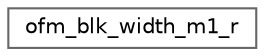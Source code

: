 digraph "Graphical Class Hierarchy"
{
 // LATEX_PDF_SIZE
  bgcolor="transparent";
  edge [fontname=Helvetica,fontsize=10,labelfontname=Helvetica,labelfontsize=10];
  node [fontname=Helvetica,fontsize=10,shape=box,height=0.2,width=0.4];
  rankdir="LR";
  Node0 [id="Node000000",label="ofm_blk_width_m1_r",height=0.2,width=0.4,color="grey40", fillcolor="white", style="filled",URL="$structofm__blk__width__m1__r.html",tooltip=" "];
}
